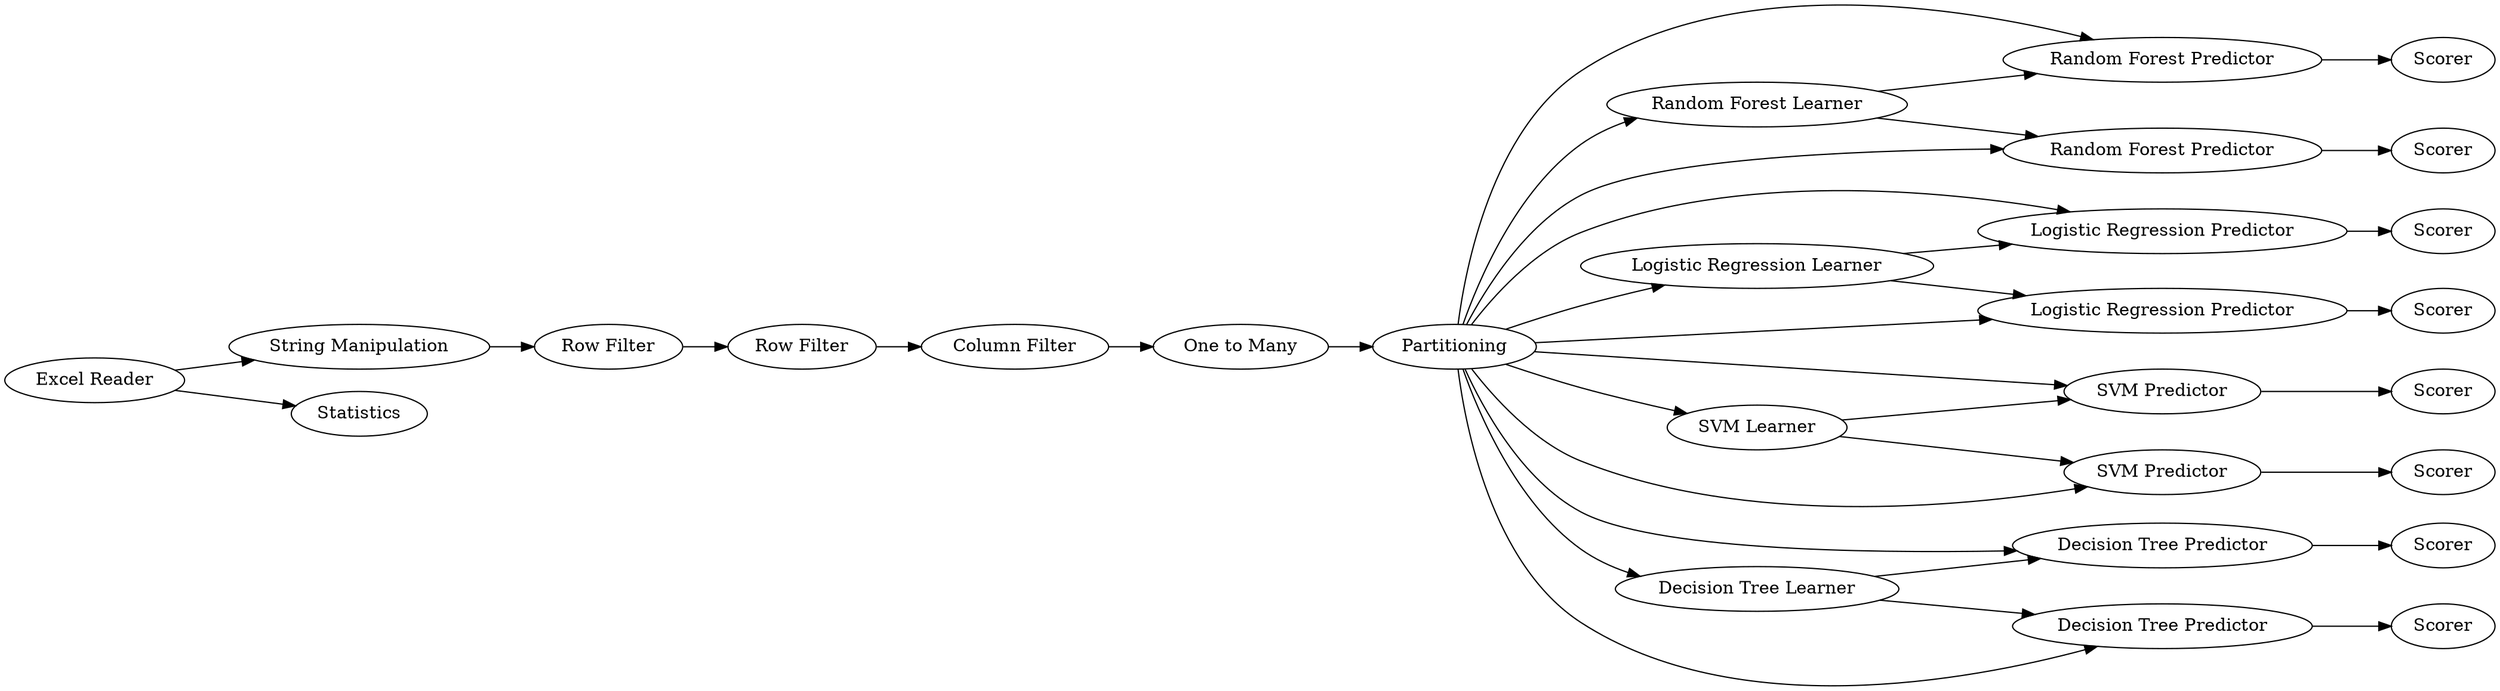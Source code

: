 digraph {
	1 [label="Excel Reader"]
	2 [label="String Manipulation"]
	3 [label=Statistics]
	4 [label="Column Filter"]
	5 [label="Row Filter"]
	6 [label="Row Filter"]
	7 [label="Random Forest Predictor"]
	8 [label=Partitioning]
	9 [label="Random Forest Learner"]
	10 [label="Logistic Regression Learner"]
	11 [label="Random Forest Predictor"]
	13 [label=Scorer]
	14 [label=Scorer]
	15 [label="Logistic Regression Predictor"]
	16 [label="Logistic Regression Predictor"]
	17 [label=Scorer]
	18 [label=Scorer]
	19 [label="SVM Learner"]
	20 [label="SVM Predictor"]
	21 [label="SVM Predictor"]
	22 [label=Scorer]
	23 [label=Scorer]
	24 [label="One to Many"]
	25 [label="Decision Tree Learner"]
	26 [label="Decision Tree Predictor"]
	27 [label="Decision Tree Predictor"]
	28 [label=Scorer]
	29 [label=Scorer]
	1 -> 3
	1 -> 2
	2 -> 5
	4 -> 24
	5 -> 6
	6 -> 4
	7 -> 14
	8 -> 9
	8 -> 10
	8 -> 11
	8 -> 15
	8 -> 7
	8 -> 25
	8 -> 26
	8 -> 27
	8 -> 16
	8 -> 19
	8 -> 20
	8 -> 21
	9 -> 11
	9 -> 7
	10 -> 15
	10 -> 16
	11 -> 13
	15 -> 18
	16 -> 17
	19 -> 21
	19 -> 20
	20 -> 23
	21 -> 22
	24 -> 8
	25 -> 27
	25 -> 26
	26 -> 29
	27 -> 28
	rankdir=LR
}
